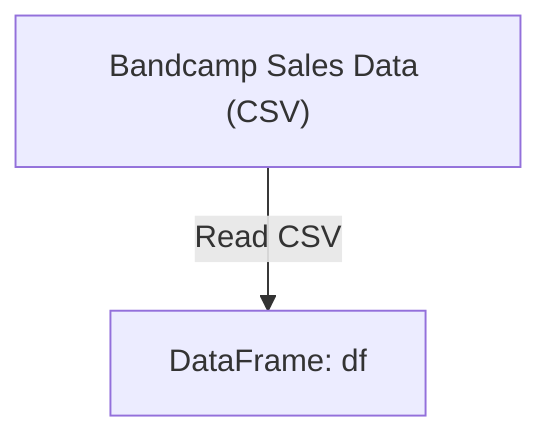 flowchart TD
  %% Data Source Node
  data_source["Bandcamp Sales Data (CSV)"]
  %% DataFrame Node
  df["DataFrame: df"]
  %% Edges
  data_source --> |"Read CSV"| df